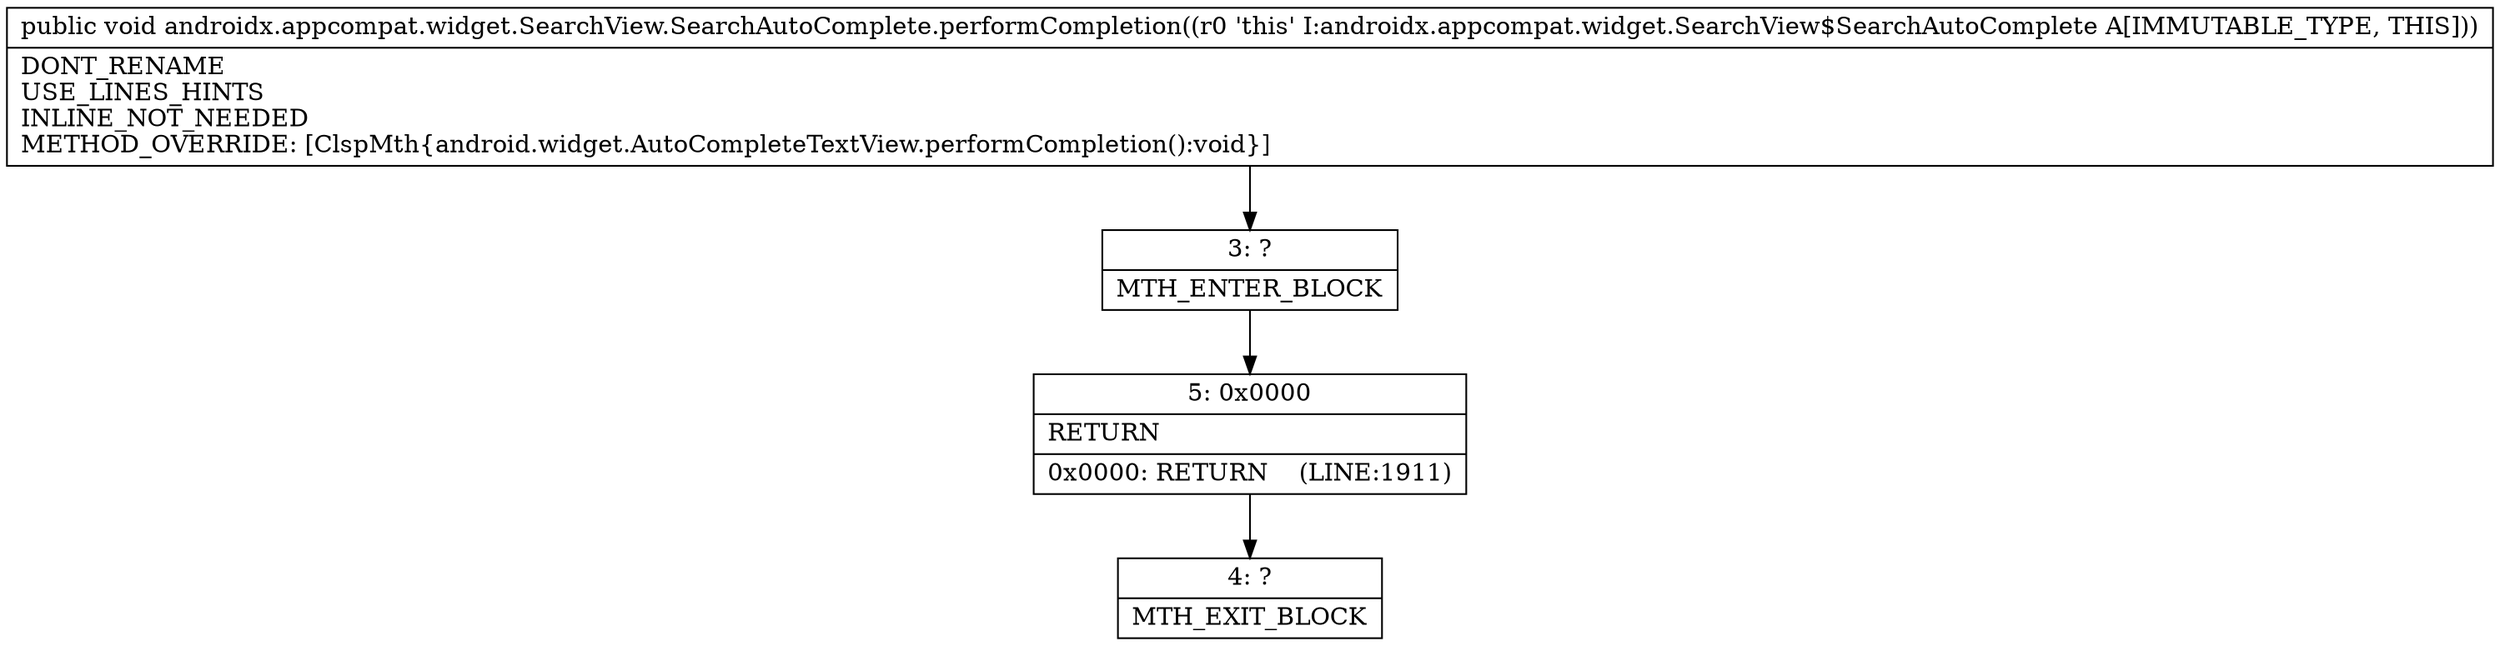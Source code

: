 digraph "CFG forandroidx.appcompat.widget.SearchView.SearchAutoComplete.performCompletion()V" {
Node_3 [shape=record,label="{3\:\ ?|MTH_ENTER_BLOCK\l}"];
Node_5 [shape=record,label="{5\:\ 0x0000|RETURN\l|0x0000: RETURN    (LINE:1911)\l}"];
Node_4 [shape=record,label="{4\:\ ?|MTH_EXIT_BLOCK\l}"];
MethodNode[shape=record,label="{public void androidx.appcompat.widget.SearchView.SearchAutoComplete.performCompletion((r0 'this' I:androidx.appcompat.widget.SearchView$SearchAutoComplete A[IMMUTABLE_TYPE, THIS]))  | DONT_RENAME\lUSE_LINES_HINTS\lINLINE_NOT_NEEDED\lMETHOD_OVERRIDE: [ClspMth\{android.widget.AutoCompleteTextView.performCompletion():void\}]\l}"];
MethodNode -> Node_3;Node_3 -> Node_5;
Node_5 -> Node_4;
}

